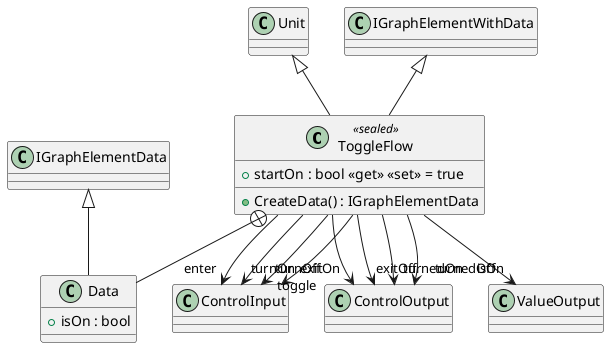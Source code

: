 @startuml
class ToggleFlow <<sealed>> {
    + startOn : bool <<get>> <<set>> = true
    + CreateData() : IGraphElementData
}
class Data {
    + isOn : bool
}
Unit <|-- ToggleFlow
IGraphElementWithData <|-- ToggleFlow
ToggleFlow --> "enter" ControlInput
ToggleFlow --> "turnOn" ControlInput
ToggleFlow --> "turnOff" ControlInput
ToggleFlow --> "toggle" ControlInput
ToggleFlow --> "exitOn" ControlOutput
ToggleFlow --> "exitOff" ControlOutput
ToggleFlow --> "turnedOn" ControlOutput
ToggleFlow --> "turnedOff" ControlOutput
ToggleFlow --> "isOn" ValueOutput
ToggleFlow +-- Data
IGraphElementData <|-- Data
@enduml
